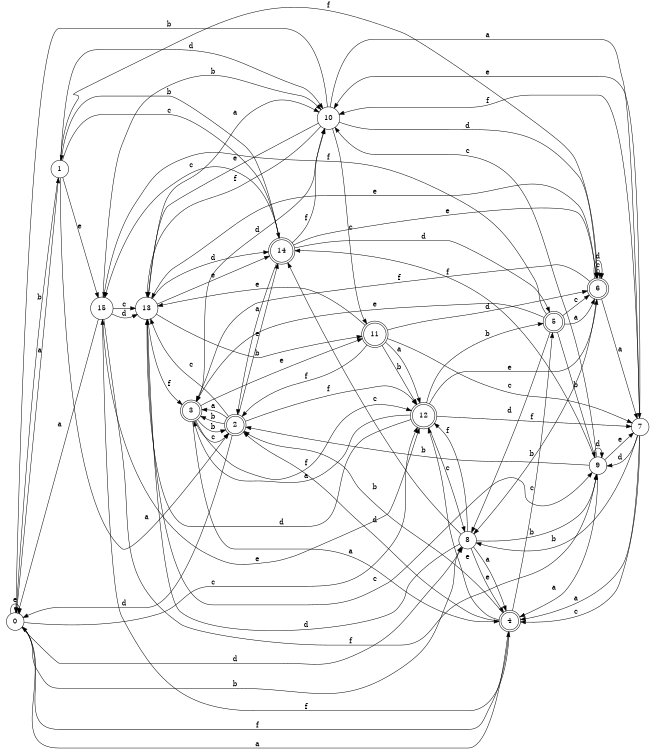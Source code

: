 digraph n13_3 {
__start0 [label="" shape="none"];

rankdir=LR;
size="8,5";

s0 [style="filled", color="black", fillcolor="white" shape="circle", label="0"];
s1 [style="filled", color="black", fillcolor="white" shape="circle", label="1"];
s2 [style="rounded,filled", color="black", fillcolor="white" shape="doublecircle", label="2"];
s3 [style="rounded,filled", color="black", fillcolor="white" shape="doublecircle", label="3"];
s4 [style="rounded,filled", color="black", fillcolor="white" shape="doublecircle", label="4"];
s5 [style="rounded,filled", color="black", fillcolor="white" shape="doublecircle", label="5"];
s6 [style="rounded,filled", color="black", fillcolor="white" shape="doublecircle", label="6"];
s7 [style="filled", color="black", fillcolor="white" shape="circle", label="7"];
s8 [style="filled", color="black", fillcolor="white" shape="circle", label="8"];
s9 [style="filled", color="black", fillcolor="white" shape="circle", label="9"];
s10 [style="filled", color="black", fillcolor="white" shape="circle", label="10"];
s11 [style="rounded,filled", color="black", fillcolor="white" shape="doublecircle", label="11"];
s12 [style="rounded,filled", color="black", fillcolor="white" shape="doublecircle", label="12"];
s13 [style="filled", color="black", fillcolor="white" shape="circle", label="13"];
s14 [style="rounded,filled", color="black", fillcolor="white" shape="doublecircle", label="14"];
s15 [style="filled", color="black", fillcolor="white" shape="circle", label="15"];
s0 -> s1 [label="a"];
s0 -> s8 [label="b"];
s0 -> s12 [label="c"];
s0 -> s8 [label="d"];
s0 -> s0 [label="e"];
s0 -> s4 [label="f"];
s1 -> s2 [label="a"];
s1 -> s0 [label="b"];
s1 -> s14 [label="c"];
s1 -> s10 [label="d"];
s1 -> s15 [label="e"];
s1 -> s6 [label="f"];
s2 -> s3 [label="a"];
s2 -> s3 [label="b"];
s2 -> s13 [label="c"];
s2 -> s0 [label="d"];
s2 -> s14 [label="e"];
s2 -> s12 [label="f"];
s3 -> s4 [label="a"];
s3 -> s2 [label="b"];
s3 -> s2 [label="c"];
s3 -> s10 [label="d"];
s3 -> s11 [label="e"];
s3 -> s12 [label="f"];
s4 -> s0 [label="a"];
s4 -> s2 [label="b"];
s4 -> s5 [label="c"];
s4 -> s2 [label="d"];
s4 -> s12 [label="e"];
s4 -> s15 [label="f"];
s5 -> s6 [label="a"];
s5 -> s9 [label="b"];
s5 -> s6 [label="c"];
s5 -> s8 [label="d"];
s5 -> s3 [label="e"];
s5 -> s15 [label="f"];
s6 -> s7 [label="a"];
s6 -> s8 [label="b"];
s6 -> s6 [label="c"];
s6 -> s6 [label="d"];
s6 -> s13 [label="e"];
s6 -> s3 [label="f"];
s7 -> s4 [label="a"];
s7 -> s8 [label="b"];
s7 -> s4 [label="c"];
s7 -> s9 [label="d"];
s7 -> s10 [label="e"];
s7 -> s10 [label="f"];
s8 -> s4 [label="a"];
s8 -> s9 [label="b"];
s8 -> s14 [label="c"];
s8 -> s13 [label="d"];
s8 -> s4 [label="e"];
s8 -> s12 [label="f"];
s9 -> s4 [label="a"];
s9 -> s2 [label="b"];
s9 -> s10 [label="c"];
s9 -> s9 [label="d"];
s9 -> s7 [label="e"];
s9 -> s14 [label="f"];
s10 -> s7 [label="a"];
s10 -> s0 [label="b"];
s10 -> s11 [label="c"];
s10 -> s6 [label="d"];
s10 -> s13 [label="e"];
s10 -> s13 [label="f"];
s11 -> s12 [label="a"];
s11 -> s12 [label="b"];
s11 -> s7 [label="c"];
s11 -> s6 [label="d"];
s11 -> s13 [label="e"];
s11 -> s2 [label="f"];
s12 -> s3 [label="a"];
s12 -> s5 [label="b"];
s12 -> s8 [label="c"];
s12 -> s13 [label="d"];
s12 -> s6 [label="e"];
s12 -> s7 [label="f"];
s13 -> s10 [label="a"];
s13 -> s11 [label="b"];
s13 -> s9 [label="c"];
s13 -> s14 [label="d"];
s13 -> s14 [label="e"];
s13 -> s3 [label="f"];
s14 -> s2 [label="a"];
s14 -> s1 [label="b"];
s14 -> s15 [label="c"];
s14 -> s5 [label="d"];
s14 -> s6 [label="e"];
s14 -> s10 [label="f"];
s15 -> s0 [label="a"];
s15 -> s10 [label="b"];
s15 -> s13 [label="c"];
s15 -> s13 [label="d"];
s15 -> s12 [label="e"];
s15 -> s9 [label="f"];

}